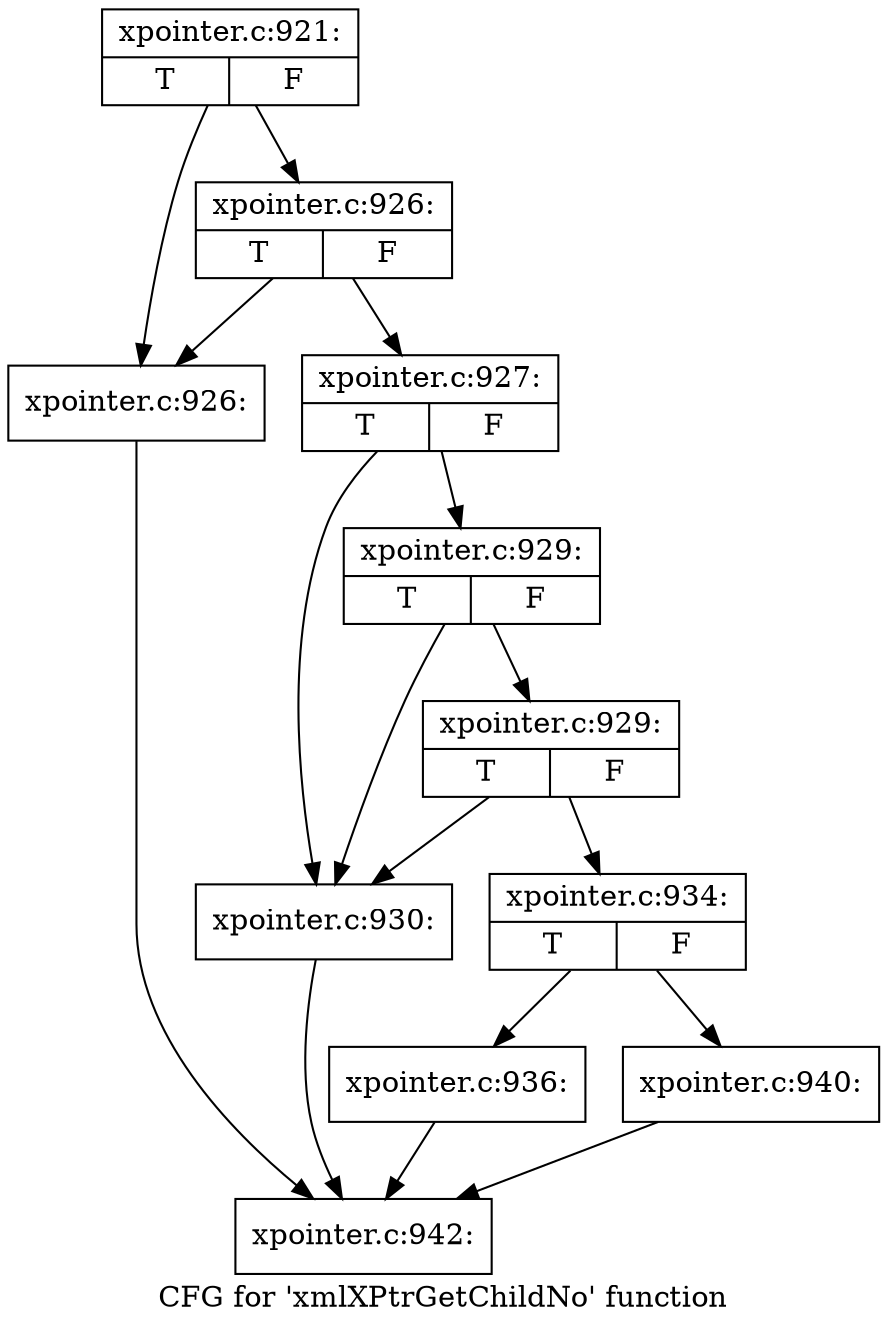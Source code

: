 digraph "CFG for 'xmlXPtrGetChildNo' function" {
	label="CFG for 'xmlXPtrGetChildNo' function";

	Node0x51e58e0 [shape=record,label="{xpointer.c:921:|{<s0>T|<s1>F}}"];
	Node0x51e58e0 -> Node0x51e6670;
	Node0x51e58e0 -> Node0x51e6710;
	Node0x51e6710 [shape=record,label="{xpointer.c:926:|{<s0>T|<s1>F}}"];
	Node0x51e6710 -> Node0x51e6670;
	Node0x51e6710 -> Node0x51e66c0;
	Node0x51e6670 [shape=record,label="{xpointer.c:926:}"];
	Node0x51e6670 -> Node0x51e5c10;
	Node0x51e66c0 [shape=record,label="{xpointer.c:927:|{<s0>T|<s1>F}}"];
	Node0x51e66c0 -> Node0x51e74b0;
	Node0x51e66c0 -> Node0x51e75d0;
	Node0x51e75d0 [shape=record,label="{xpointer.c:929:|{<s0>T|<s1>F}}"];
	Node0x51e75d0 -> Node0x51e74b0;
	Node0x51e75d0 -> Node0x51e7550;
	Node0x51e7550 [shape=record,label="{xpointer.c:929:|{<s0>T|<s1>F}}"];
	Node0x51e7550 -> Node0x51e74b0;
	Node0x51e7550 -> Node0x51e7500;
	Node0x51e74b0 [shape=record,label="{xpointer.c:930:}"];
	Node0x51e74b0 -> Node0x51e5c10;
	Node0x51e7500 [shape=record,label="{xpointer.c:934:|{<s0>T|<s1>F}}"];
	Node0x51e7500 -> Node0x51e8b80;
	Node0x51e7500 -> Node0x51e8eb0;
	Node0x51e8b80 [shape=record,label="{xpointer.c:936:}"];
	Node0x51e8b80 -> Node0x51e5c10;
	Node0x51e8eb0 [shape=record,label="{xpointer.c:940:}"];
	Node0x51e8eb0 -> Node0x51e5c10;
	Node0x51e5c10 [shape=record,label="{xpointer.c:942:}"];
}
